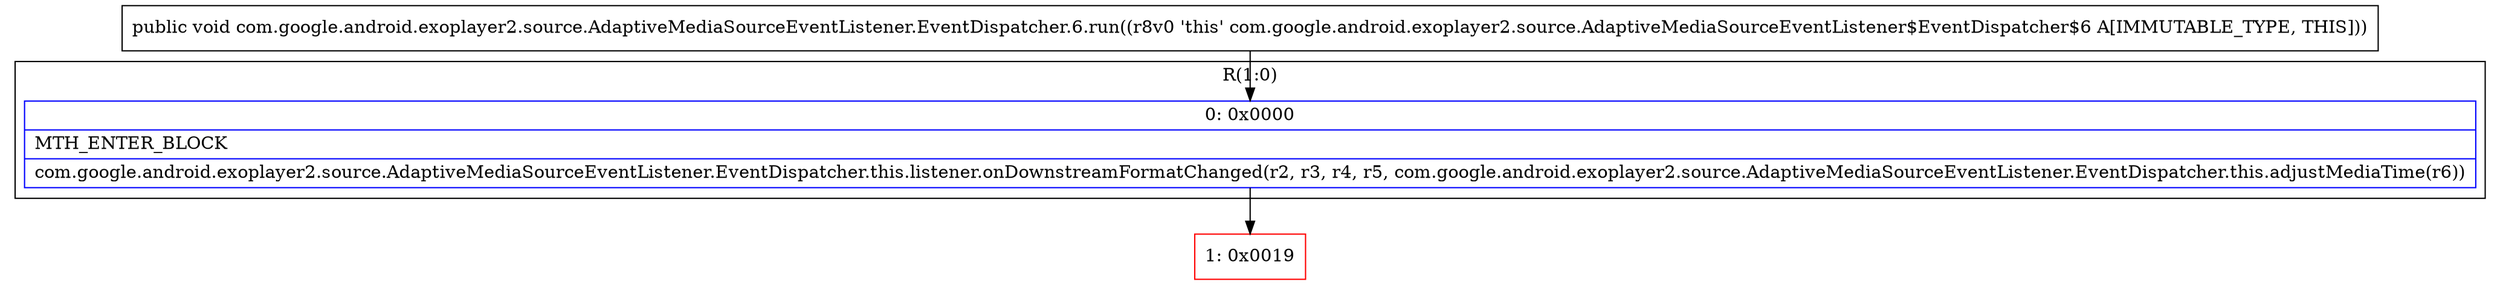 digraph "CFG forcom.google.android.exoplayer2.source.AdaptiveMediaSourceEventListener.EventDispatcher.6.run()V" {
subgraph cluster_Region_150329856 {
label = "R(1:0)";
node [shape=record,color=blue];
Node_0 [shape=record,label="{0\:\ 0x0000|MTH_ENTER_BLOCK\l|com.google.android.exoplayer2.source.AdaptiveMediaSourceEventListener.EventDispatcher.this.listener.onDownstreamFormatChanged(r2, r3, r4, r5, com.google.android.exoplayer2.source.AdaptiveMediaSourceEventListener.EventDispatcher.this.adjustMediaTime(r6))\l}"];
}
Node_1 [shape=record,color=red,label="{1\:\ 0x0019}"];
MethodNode[shape=record,label="{public void com.google.android.exoplayer2.source.AdaptiveMediaSourceEventListener.EventDispatcher.6.run((r8v0 'this' com.google.android.exoplayer2.source.AdaptiveMediaSourceEventListener$EventDispatcher$6 A[IMMUTABLE_TYPE, THIS])) }"];
MethodNode -> Node_0;
Node_0 -> Node_1;
}

